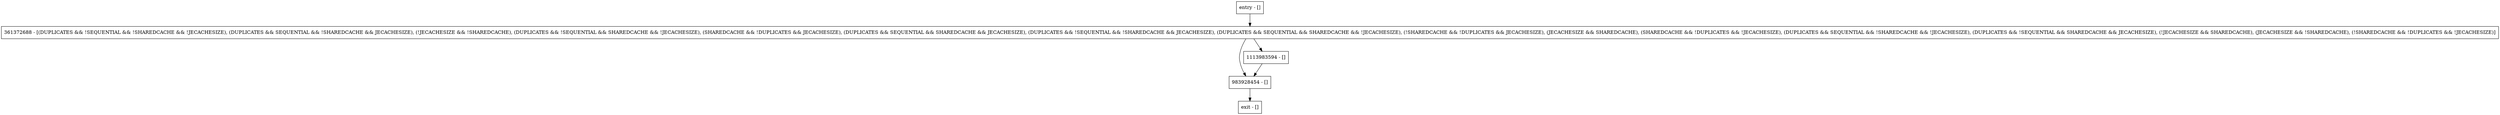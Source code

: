 digraph refreshTreeMemoryUsage {
node [shape=record];
entry [label="entry - []"];
exit [label="exit - []"];
983928454 [label="983928454 - []"];
361372688 [label="361372688 - [(DUPLICATES && !SEQUENTIAL && !SHAREDCACHE && !JECACHESIZE), (DUPLICATES && SEQUENTIAL && !SHAREDCACHE && JECACHESIZE), (!JECACHESIZE && !SHAREDCACHE), (DUPLICATES && !SEQUENTIAL && SHAREDCACHE && !JECACHESIZE), (SHAREDCACHE && !DUPLICATES && JECACHESIZE), (DUPLICATES && SEQUENTIAL && SHAREDCACHE && JECACHESIZE), (DUPLICATES && !SEQUENTIAL && !SHAREDCACHE && JECACHESIZE), (DUPLICATES && SEQUENTIAL && SHAREDCACHE && !JECACHESIZE), (!SHAREDCACHE && !DUPLICATES && JECACHESIZE), (JECACHESIZE && SHAREDCACHE), (SHAREDCACHE && !DUPLICATES && !JECACHESIZE), (DUPLICATES && SEQUENTIAL && !SHAREDCACHE && !JECACHESIZE), (DUPLICATES && !SEQUENTIAL && SHAREDCACHE && JECACHESIZE), (!JECACHESIZE && SHAREDCACHE), (JECACHESIZE && !SHAREDCACHE), (!SHAREDCACHE && !DUPLICATES && !JECACHESIZE)]"];
1113983594 [label="1113983594 - []"];
entry;
exit;
entry -> 361372688;
983928454 -> exit;
361372688 -> 983928454;
361372688 -> 1113983594;
1113983594 -> 983928454;
}
